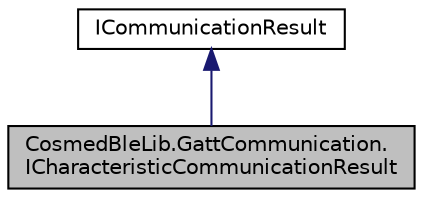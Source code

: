 digraph "CosmedBleLib.GattCommunication.ICharacteristicCommunicationResult"
{
 // LATEX_PDF_SIZE
  edge [fontname="Helvetica",fontsize="10",labelfontname="Helvetica",labelfontsize="10"];
  node [fontname="Helvetica",fontsize="10",shape=record];
  Node1 [label="CosmedBleLib.GattCommunication.\lICharacteristicCommunicationResult",height=0.2,width=0.4,color="black", fillcolor="grey75", style="filled", fontcolor="black",tooltip="Represents a Characteristic Gatt Communication Result"];
  Node2 -> Node1 [dir="back",color="midnightblue",fontsize="10",style="solid",fontname="Helvetica"];
  Node2 [label="ICommunicationResult",height=0.2,width=0.4,color="black", fillcolor="white", style="filled",URL="$interface_cosmed_ble_lib_1_1_gatt_communication_1_1_i_communication_result.html",tooltip="Represents a Gatt Communication Result"];
}
